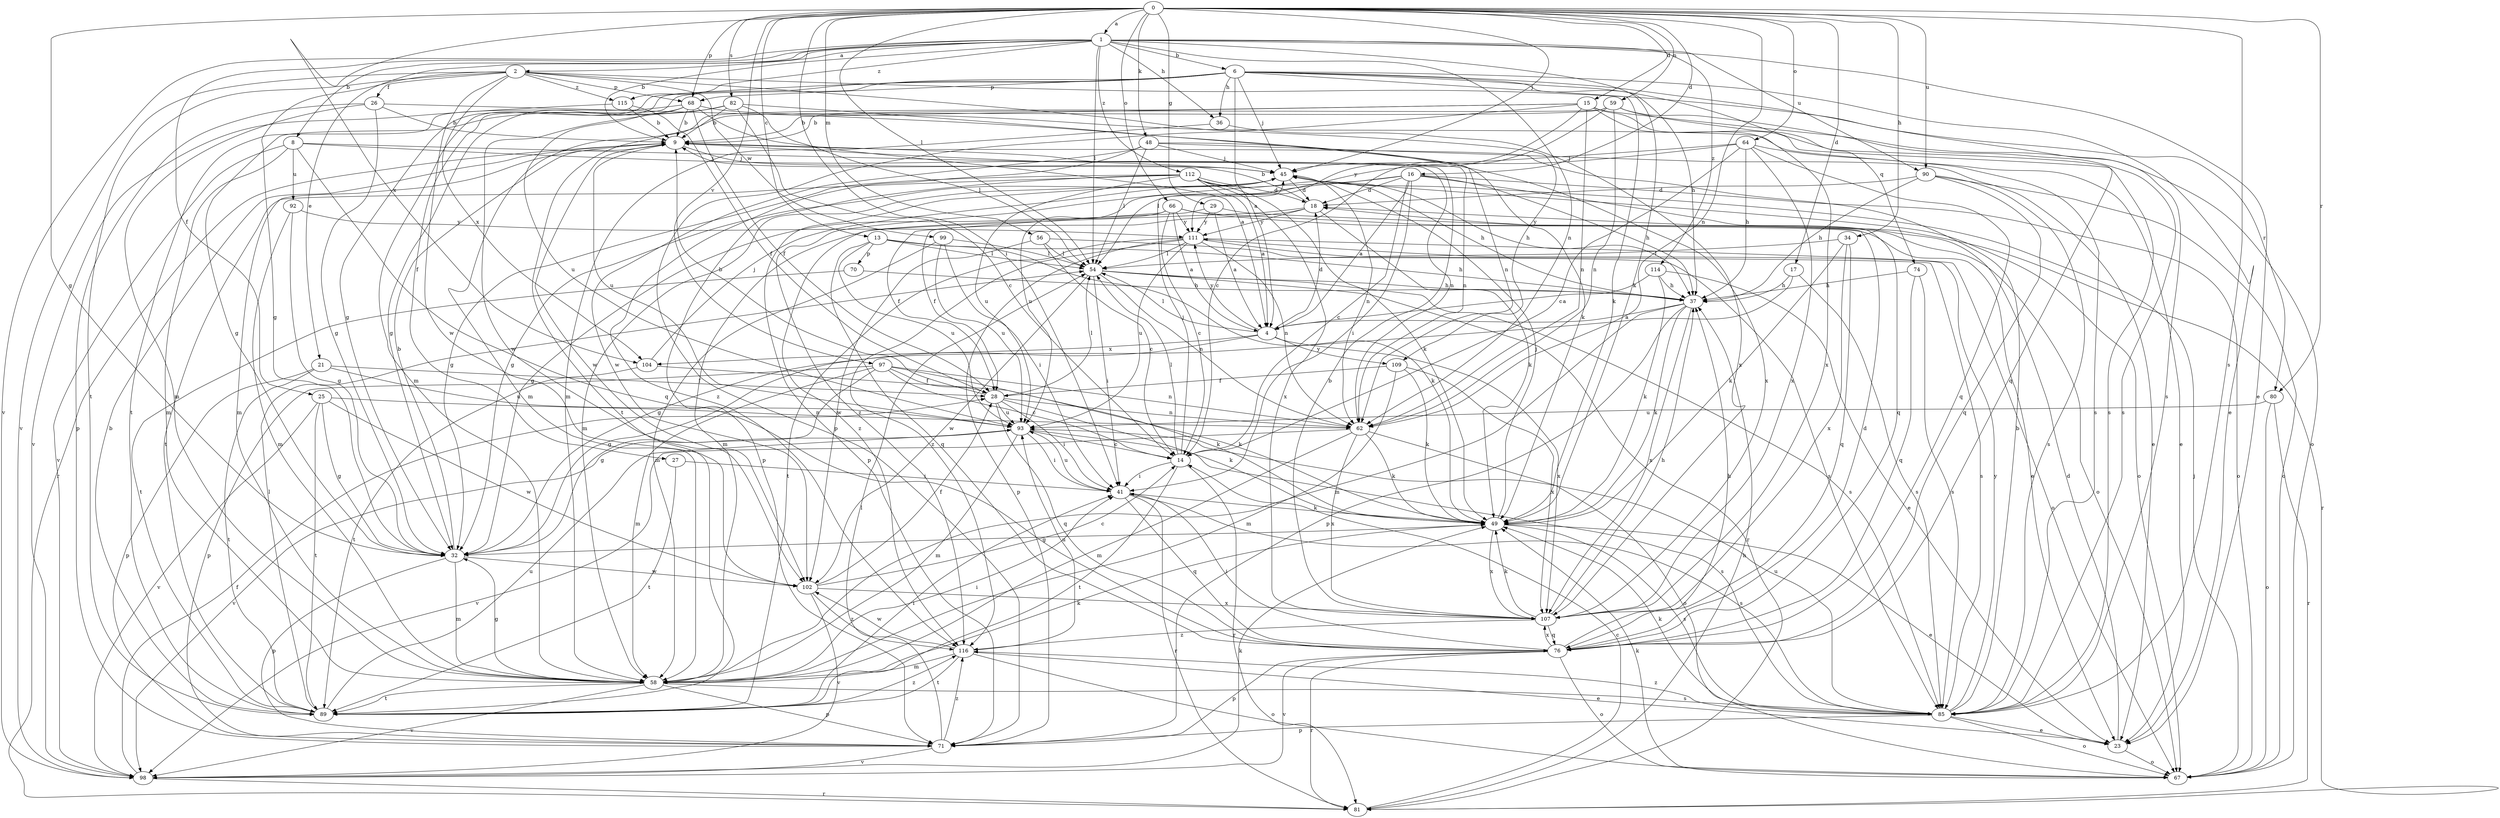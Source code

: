 strict digraph  {
0;
1;
2;
4;
6;
8;
9;
13;
14;
15;
16;
17;
18;
21;
23;
25;
26;
27;
28;
29;
32;
34;
36;
37;
41;
45;
48;
49;
54;
56;
58;
59;
62;
64;
66;
67;
68;
70;
71;
74;
76;
80;
81;
82;
85;
89;
90;
92;
93;
97;
98;
99;
102;
104;
107;
109;
111;
112;
114;
115;
116;
0 -> 1  [label=a];
0 -> 13  [label=c];
0 -> 15  [label=d];
0 -> 16  [label=d];
0 -> 17  [label=d];
0 -> 29  [label=g];
0 -> 32  [label=g];
0 -> 34  [label=h];
0 -> 41  [label=i];
0 -> 45  [label=j];
0 -> 48  [label=k];
0 -> 54  [label=l];
0 -> 56  [label=m];
0 -> 59  [label=n];
0 -> 62  [label=n];
0 -> 64  [label=o];
0 -> 66  [label=o];
0 -> 68  [label=p];
0 -> 80  [label=r];
0 -> 82  [label=s];
0 -> 85  [label=s];
0 -> 90  [label=u];
0 -> 97  [label=v];
0 -> 104  [label=x];
1 -> 2  [label=a];
1 -> 6  [label=b];
1 -> 8  [label=b];
1 -> 9  [label=b];
1 -> 21  [label=e];
1 -> 23  [label=e];
1 -> 25  [label=f];
1 -> 36  [label=h];
1 -> 49  [label=k];
1 -> 54  [label=l];
1 -> 62  [label=n];
1 -> 90  [label=u];
1 -> 98  [label=v];
1 -> 112  [label=z];
1 -> 114  [label=z];
1 -> 115  [label=z];
2 -> 26  [label=f];
2 -> 32  [label=g];
2 -> 68  [label=p];
2 -> 80  [label=r];
2 -> 89  [label=t];
2 -> 98  [label=v];
2 -> 99  [label=w];
2 -> 102  [label=w];
2 -> 104  [label=x];
2 -> 109  [label=y];
2 -> 115  [label=z];
4 -> 18  [label=d];
4 -> 32  [label=g];
4 -> 54  [label=l];
4 -> 104  [label=x];
4 -> 107  [label=x];
4 -> 109  [label=y];
4 -> 111  [label=y];
6 -> 4  [label=a];
6 -> 23  [label=e];
6 -> 27  [label=f];
6 -> 32  [label=g];
6 -> 36  [label=h];
6 -> 37  [label=h];
6 -> 45  [label=j];
6 -> 49  [label=k];
6 -> 58  [label=m];
6 -> 68  [label=p];
6 -> 74  [label=q];
6 -> 85  [label=s];
8 -> 45  [label=j];
8 -> 58  [label=m];
8 -> 62  [label=n];
8 -> 76  [label=q];
8 -> 92  [label=u];
8 -> 98  [label=v];
9 -> 45  [label=j];
9 -> 58  [label=m];
9 -> 62  [label=n];
9 -> 81  [label=r];
9 -> 93  [label=u];
9 -> 102  [label=w];
13 -> 37  [label=h];
13 -> 49  [label=k];
13 -> 54  [label=l];
13 -> 70  [label=p];
13 -> 76  [label=q];
13 -> 93  [label=u];
14 -> 41  [label=i];
14 -> 45  [label=j];
14 -> 54  [label=l];
14 -> 81  [label=r];
14 -> 89  [label=t];
15 -> 9  [label=b];
15 -> 62  [label=n];
15 -> 67  [label=o];
15 -> 71  [label=p];
15 -> 85  [label=s];
15 -> 89  [label=t];
15 -> 107  [label=x];
15 -> 111  [label=y];
16 -> 4  [label=a];
16 -> 14  [label=c];
16 -> 18  [label=d];
16 -> 37  [label=h];
16 -> 41  [label=i];
16 -> 67  [label=o];
16 -> 76  [label=q];
16 -> 93  [label=u];
16 -> 116  [label=z];
17 -> 32  [label=g];
17 -> 37  [label=h];
17 -> 85  [label=s];
18 -> 9  [label=b];
18 -> 28  [label=f];
18 -> 49  [label=k];
18 -> 58  [label=m];
18 -> 111  [label=y];
21 -> 28  [label=f];
21 -> 71  [label=p];
21 -> 89  [label=t];
21 -> 93  [label=u];
23 -> 18  [label=d];
23 -> 67  [label=o];
25 -> 32  [label=g];
25 -> 62  [label=n];
25 -> 89  [label=t];
25 -> 98  [label=v];
25 -> 102  [label=w];
26 -> 9  [label=b];
26 -> 32  [label=g];
26 -> 49  [label=k];
26 -> 58  [label=m];
26 -> 71  [label=p];
27 -> 41  [label=i];
27 -> 89  [label=t];
28 -> 9  [label=b];
28 -> 41  [label=i];
28 -> 49  [label=k];
28 -> 54  [label=l];
28 -> 62  [label=n];
28 -> 76  [label=q];
28 -> 93  [label=u];
29 -> 4  [label=a];
29 -> 81  [label=r];
29 -> 111  [label=y];
29 -> 116  [label=z];
32 -> 9  [label=b];
32 -> 58  [label=m];
32 -> 71  [label=p];
32 -> 102  [label=w];
34 -> 49  [label=k];
34 -> 54  [label=l];
34 -> 76  [label=q];
34 -> 107  [label=x];
36 -> 58  [label=m];
36 -> 107  [label=x];
37 -> 4  [label=a];
37 -> 49  [label=k];
37 -> 58  [label=m];
37 -> 71  [label=p];
37 -> 107  [label=x];
41 -> 49  [label=k];
41 -> 76  [label=q];
41 -> 81  [label=r];
41 -> 85  [label=s];
41 -> 93  [label=u];
45 -> 18  [label=d];
45 -> 32  [label=g];
45 -> 37  [label=h];
45 -> 58  [label=m];
45 -> 62  [label=n];
45 -> 67  [label=o];
45 -> 71  [label=p];
48 -> 23  [label=e];
48 -> 45  [label=j];
48 -> 54  [label=l];
48 -> 102  [label=w];
48 -> 107  [label=x];
48 -> 116  [label=z];
49 -> 23  [label=e];
49 -> 32  [label=g];
49 -> 45  [label=j];
49 -> 85  [label=s];
49 -> 107  [label=x];
54 -> 37  [label=h];
54 -> 41  [label=i];
54 -> 62  [label=n];
54 -> 81  [label=r];
54 -> 85  [label=s];
54 -> 102  [label=w];
56 -> 14  [label=c];
56 -> 54  [label=l];
56 -> 85  [label=s];
56 -> 102  [label=w];
58 -> 32  [label=g];
58 -> 41  [label=i];
58 -> 49  [label=k];
58 -> 71  [label=p];
58 -> 85  [label=s];
58 -> 89  [label=t];
58 -> 98  [label=v];
59 -> 9  [label=b];
59 -> 14  [label=c];
59 -> 58  [label=m];
59 -> 62  [label=n];
59 -> 76  [label=q];
59 -> 85  [label=s];
62 -> 49  [label=k];
62 -> 58  [label=m];
62 -> 67  [label=o];
62 -> 98  [label=v];
62 -> 107  [label=x];
64 -> 14  [label=c];
64 -> 23  [label=e];
64 -> 37  [label=h];
64 -> 45  [label=j];
64 -> 54  [label=l];
64 -> 76  [label=q];
64 -> 107  [label=x];
66 -> 4  [label=a];
66 -> 14  [label=c];
66 -> 23  [label=e];
66 -> 28  [label=f];
66 -> 32  [label=g];
66 -> 67  [label=o];
66 -> 111  [label=y];
67 -> 45  [label=j];
67 -> 49  [label=k];
68 -> 4  [label=a];
68 -> 9  [label=b];
68 -> 28  [label=f];
68 -> 32  [label=g];
68 -> 85  [label=s];
68 -> 89  [label=t];
68 -> 93  [label=u];
70 -> 37  [label=h];
70 -> 89  [label=t];
71 -> 54  [label=l];
71 -> 98  [label=v];
71 -> 116  [label=z];
74 -> 37  [label=h];
74 -> 76  [label=q];
74 -> 85  [label=s];
76 -> 18  [label=d];
76 -> 37  [label=h];
76 -> 41  [label=i];
76 -> 67  [label=o];
76 -> 71  [label=p];
76 -> 81  [label=r];
76 -> 98  [label=v];
76 -> 107  [label=x];
80 -> 67  [label=o];
80 -> 81  [label=r];
80 -> 93  [label=u];
81 -> 14  [label=c];
81 -> 37  [label=h];
82 -> 9  [label=b];
82 -> 14  [label=c];
82 -> 32  [label=g];
82 -> 54  [label=l];
82 -> 62  [label=n];
82 -> 102  [label=w];
85 -> 9  [label=b];
85 -> 23  [label=e];
85 -> 49  [label=k];
85 -> 67  [label=o];
85 -> 71  [label=p];
85 -> 93  [label=u];
85 -> 111  [label=y];
85 -> 116  [label=z];
89 -> 9  [label=b];
89 -> 41  [label=i];
89 -> 54  [label=l];
89 -> 93  [label=u];
89 -> 116  [label=z];
90 -> 18  [label=d];
90 -> 37  [label=h];
90 -> 67  [label=o];
90 -> 76  [label=q];
90 -> 85  [label=s];
92 -> 32  [label=g];
92 -> 58  [label=m];
92 -> 111  [label=y];
93 -> 14  [label=c];
93 -> 41  [label=i];
93 -> 58  [label=m];
93 -> 85  [label=s];
93 -> 98  [label=v];
97 -> 14  [label=c];
97 -> 28  [label=f];
97 -> 32  [label=g];
97 -> 49  [label=k];
97 -> 58  [label=m];
97 -> 62  [label=n];
97 -> 71  [label=p];
98 -> 28  [label=f];
98 -> 49  [label=k];
98 -> 81  [label=r];
99 -> 41  [label=i];
99 -> 54  [label=l];
99 -> 58  [label=m];
99 -> 93  [label=u];
102 -> 14  [label=c];
102 -> 28  [label=f];
102 -> 98  [label=v];
102 -> 107  [label=x];
102 -> 116  [label=z];
104 -> 45  [label=j];
104 -> 49  [label=k];
104 -> 89  [label=t];
107 -> 9  [label=b];
107 -> 37  [label=h];
107 -> 49  [label=k];
107 -> 76  [label=q];
107 -> 116  [label=z];
109 -> 28  [label=f];
109 -> 49  [label=k];
109 -> 58  [label=m];
109 -> 107  [label=x];
111 -> 54  [label=l];
111 -> 62  [label=n];
111 -> 67  [label=o];
111 -> 71  [label=p];
111 -> 85  [label=s];
111 -> 89  [label=t];
111 -> 93  [label=u];
111 -> 116  [label=z];
112 -> 4  [label=a];
112 -> 18  [label=d];
112 -> 32  [label=g];
112 -> 37  [label=h];
112 -> 49  [label=k];
112 -> 71  [label=p];
112 -> 89  [label=t];
112 -> 93  [label=u];
112 -> 107  [label=x];
114 -> 4  [label=a];
114 -> 23  [label=e];
114 -> 37  [label=h];
114 -> 49  [label=k];
115 -> 9  [label=b];
115 -> 28  [label=f];
115 -> 98  [label=v];
116 -> 23  [label=e];
116 -> 58  [label=m];
116 -> 67  [label=o];
116 -> 89  [label=t];
116 -> 93  [label=u];
116 -> 102  [label=w];
}
